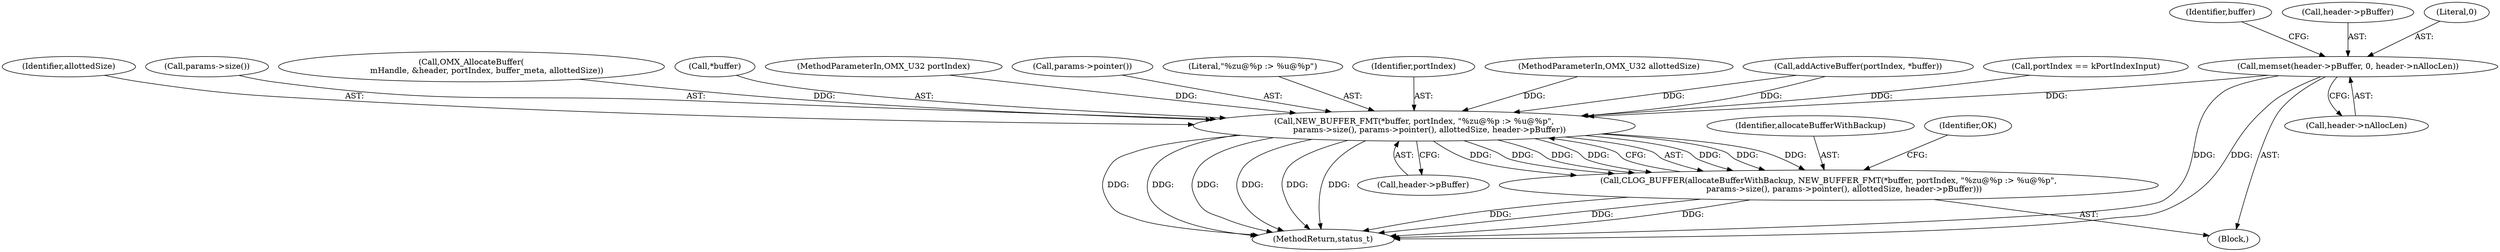 digraph "0_Android_0f177948ae2640bfe4d70f8e4248e106406b3b0a_5@API" {
"1000191" [label="(Call,memset(header->pBuffer, 0, header->nAllocLen))"];
"1000222" [label="(Call,NEW_BUFFER_FMT(*buffer, portIndex, \"%zu@%p :> %u@%p\",\n            params->size(), params->pointer(), allottedSize, header->pBuffer))"];
"1000220" [label="(Call,CLOG_BUFFER(allocateBufferWithBackup, NEW_BUFFER_FMT(*buffer, portIndex, \"%zu@%p :> %u@%p\",\n            params->size(), params->pointer(), allottedSize, header->pBuffer)))"];
"1000191" [label="(Call,memset(header->pBuffer, 0, header->nAllocLen))"];
"1000225" [label="(Identifier,portIndex)"];
"1000201" [label="(Identifier,buffer)"];
"1000108" [label="(MethodParameterIn,OMX_U32 allottedSize)"];
"1000204" [label="(Call,addActiveBuffer(portIndex, *buffer))"];
"1000214" [label="(Call,portIndex == kPortIndexInput)"];
"1000109" [label="(Block,)"];
"1000192" [label="(Call,header->pBuffer)"];
"1000229" [label="(Identifier,allottedSize)"];
"1000196" [label="(Call,header->nAllocLen)"];
"1000230" [label="(Call,header->pBuffer)"];
"1000195" [label="(Literal,0)"];
"1000222" [label="(Call,NEW_BUFFER_FMT(*buffer, portIndex, \"%zu@%p :> %u@%p\",\n            params->size(), params->pointer(), allottedSize, header->pBuffer))"];
"1000220" [label="(Call,CLOG_BUFFER(allocateBufferWithBackup, NEW_BUFFER_FMT(*buffer, portIndex, \"%zu@%p :> %u@%p\",\n            params->size(), params->pointer(), allottedSize, header->pBuffer)))"];
"1000227" [label="(Call,params->size())"];
"1000153" [label="(Call,OMX_AllocateBuffer(\n            mHandle, &header, portIndex, buffer_meta, allottedSize))"];
"1000223" [label="(Call,*buffer)"];
"1000105" [label="(MethodParameterIn,OMX_U32 portIndex)"];
"1000221" [label="(Identifier,allocateBufferWithBackup)"];
"1000235" [label="(MethodReturn,status_t)"];
"1000228" [label="(Call,params->pointer())"];
"1000226" [label="(Literal,\"%zu@%p :> %u@%p\")"];
"1000234" [label="(Identifier,OK)"];
"1000191" -> "1000109"  [label="AST: "];
"1000191" -> "1000196"  [label="CFG: "];
"1000192" -> "1000191"  [label="AST: "];
"1000195" -> "1000191"  [label="AST: "];
"1000196" -> "1000191"  [label="AST: "];
"1000201" -> "1000191"  [label="CFG: "];
"1000191" -> "1000235"  [label="DDG: "];
"1000191" -> "1000235"  [label="DDG: "];
"1000191" -> "1000222"  [label="DDG: "];
"1000222" -> "1000220"  [label="AST: "];
"1000222" -> "1000230"  [label="CFG: "];
"1000223" -> "1000222"  [label="AST: "];
"1000225" -> "1000222"  [label="AST: "];
"1000226" -> "1000222"  [label="AST: "];
"1000227" -> "1000222"  [label="AST: "];
"1000228" -> "1000222"  [label="AST: "];
"1000229" -> "1000222"  [label="AST: "];
"1000230" -> "1000222"  [label="AST: "];
"1000220" -> "1000222"  [label="CFG: "];
"1000222" -> "1000235"  [label="DDG: "];
"1000222" -> "1000235"  [label="DDG: "];
"1000222" -> "1000235"  [label="DDG: "];
"1000222" -> "1000235"  [label="DDG: "];
"1000222" -> "1000235"  [label="DDG: "];
"1000222" -> "1000235"  [label="DDG: "];
"1000222" -> "1000220"  [label="DDG: "];
"1000222" -> "1000220"  [label="DDG: "];
"1000222" -> "1000220"  [label="DDG: "];
"1000222" -> "1000220"  [label="DDG: "];
"1000222" -> "1000220"  [label="DDG: "];
"1000222" -> "1000220"  [label="DDG: "];
"1000222" -> "1000220"  [label="DDG: "];
"1000204" -> "1000222"  [label="DDG: "];
"1000204" -> "1000222"  [label="DDG: "];
"1000214" -> "1000222"  [label="DDG: "];
"1000105" -> "1000222"  [label="DDG: "];
"1000153" -> "1000222"  [label="DDG: "];
"1000108" -> "1000222"  [label="DDG: "];
"1000220" -> "1000109"  [label="AST: "];
"1000221" -> "1000220"  [label="AST: "];
"1000234" -> "1000220"  [label="CFG: "];
"1000220" -> "1000235"  [label="DDG: "];
"1000220" -> "1000235"  [label="DDG: "];
"1000220" -> "1000235"  [label="DDG: "];
}
